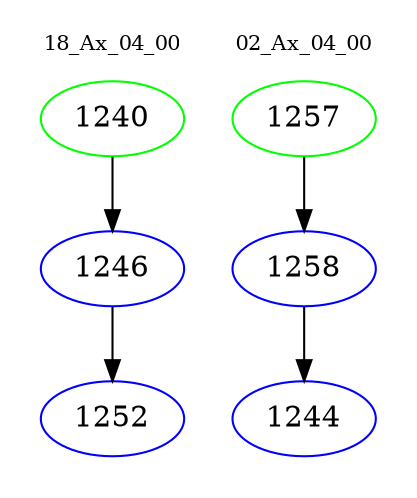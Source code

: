 digraph{
subgraph cluster_0 {
color = white
label = "18_Ax_04_00";
fontsize=10;
T0_1240 [label="1240", color="green"]
T0_1240 -> T0_1246 [color="black"]
T0_1246 [label="1246", color="blue"]
T0_1246 -> T0_1252 [color="black"]
T0_1252 [label="1252", color="blue"]
}
subgraph cluster_1 {
color = white
label = "02_Ax_04_00";
fontsize=10;
T1_1257 [label="1257", color="green"]
T1_1257 -> T1_1258 [color="black"]
T1_1258 [label="1258", color="blue"]
T1_1258 -> T1_1244 [color="black"]
T1_1244 [label="1244", color="blue"]
}
}
